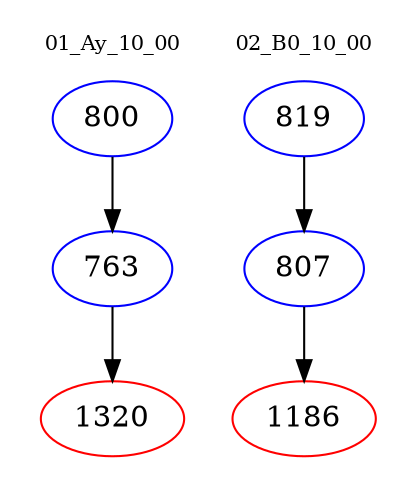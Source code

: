 digraph{
subgraph cluster_0 {
color = white
label = "01_Ay_10_00";
fontsize=10;
T0_800 [label="800", color="blue"]
T0_800 -> T0_763 [color="black"]
T0_763 [label="763", color="blue"]
T0_763 -> T0_1320 [color="black"]
T0_1320 [label="1320", color="red"]
}
subgraph cluster_1 {
color = white
label = "02_B0_10_00";
fontsize=10;
T1_819 [label="819", color="blue"]
T1_819 -> T1_807 [color="black"]
T1_807 [label="807", color="blue"]
T1_807 -> T1_1186 [color="black"]
T1_1186 [label="1186", color="red"]
}
}
